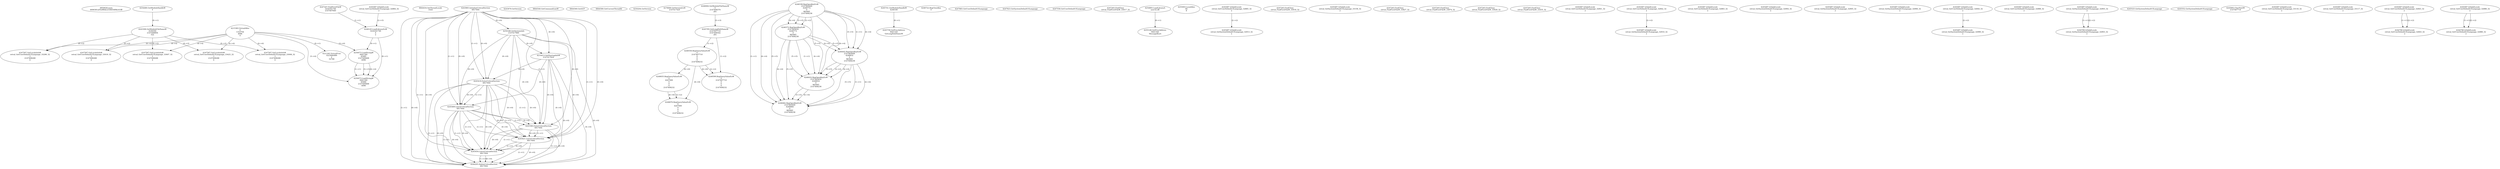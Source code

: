// Global SCDG with merge call
digraph {
	0 [label="6850628.main
0006381a05e9f0dc2336454f0bc41fff"]
	1 [label="4254480.GetModuleHandleW
0"]
	2 [label="6844434.SetThreadLocale
1024"]
	3 [label="4243965.InitializeCriticalSection
6917004"]
	4 [label="4243979.GetVersion
"]
	5 [label="4250188.GetSystemInfo
2147417660"]
	3 -> 5 [label="(0-->0)"]
	6 [label="6844540.GetCommandLineW
"]
	7 [label="4214413.GetStartupInfoW
2147417624"]
	3 -> 7 [label="(0-->0)"]
	5 -> 7 [label="(0-->0)"]
	8 [label="6844560.GetACP
"]
	9 [label="6844580.GetCurrentThreadId
"]
	10 [label="4250204.GetVersion
"]
	11 [label="4276690.GetVersionExW
2147417420"]
	12 [label="4243306.GetModuleFileNameW
4194304
2147408904
522"]
	1 -> 12 [label="(0-->1)"]
	13 [label="4248064.GetModuleFileNameW
0
2147408370
261"]
	14 [label="4215383.VirtualAlloc
0
1310704
4096
4"]
	15 [label="4246338.RegOpenKeyExW
2147483649
4246772
0
983065
2147408236"]
	16 [label="4246372.RegOpenKeyExW
2147483650
4246772
0
983065
2147408236"]
	15 -> 16 [label="(2-->2)"]
	15 -> 16 [label="(4-->4)"]
	15 -> 16 [label="(5-->5)"]
	17 [label="4245741.GetModuleHandleW
4246160"]
	18 [label="4245758.GetProcAddress
9441320
GetLongPathNameW"]
	17 -> 18 [label="(0-->1)"]
	19 [label="4245785.GetLongPathNameW
2147407710
2147406542
261"]
	13 -> 19 [label="(3-->3)"]
	20 [label="4246556.RegQueryValueExW
0
2147407710
0
0
0
2147408232"]
	19 -> 20 [label="(1-->2)"]
	21 [label="4246599.RegQueryValueExW
0
2147407710
0
0
0
2147408232"]
	19 -> 21 [label="(1-->2)"]
	20 -> 21 [label="(2-->2)"]
	20 -> 21 [label="(6-->6)"]
	22 [label="4246722.RegCloseKey
0"]
	23 [label="4247883.GetUserDefaultUILanguage
"]
	24 [label="4245418.EnterCriticalSection
6917004"]
	3 -> 24 [label="(1-->1)"]
	3 -> 24 [label="(0-->0)"]
	5 -> 24 [label="(0-->0)"]
	7 -> 24 [label="(0-->0)"]
	25 [label="4245469.LeaveCriticalSection
6917004"]
	3 -> 25 [label="(1-->1)"]
	24 -> 25 [label="(1-->1)"]
	3 -> 25 [label="(0-->0)"]
	5 -> 25 [label="(0-->0)"]
	7 -> 25 [label="(0-->0)"]
	24 -> 25 [label="(0-->0)"]
	26 [label="4245487.IsValidLocale
retval_GetUserDefaultUILanguage_32864_32
2"]
	27 [label="4245580.EnterCriticalSection
6917004"]
	3 -> 27 [label="(1-->1)"]
	24 -> 27 [label="(1-->1)"]
	25 -> 27 [label="(1-->1)"]
	3 -> 27 [label="(0-->0)"]
	5 -> 27 [label="(0-->0)"]
	7 -> 27 [label="(0-->0)"]
	24 -> 27 [label="(0-->0)"]
	25 -> 27 [label="(0-->0)"]
	28 [label="4245621.LeaveCriticalSection
6917004"]
	3 -> 28 [label="(1-->1)"]
	24 -> 28 [label="(1-->1)"]
	25 -> 28 [label="(1-->1)"]
	27 -> 28 [label="(1-->1)"]
	3 -> 28 [label="(0-->0)"]
	5 -> 28 [label="(0-->0)"]
	7 -> 28 [label="(0-->0)"]
	24 -> 28 [label="(0-->0)"]
	25 -> 28 [label="(0-->0)"]
	27 -> 28 [label="(0-->0)"]
	29 [label="4247923.GetSystemDefaultUILanguage
"]
	30 [label="4245454.LeaveCriticalSection
6917004"]
	3 -> 30 [label="(1-->1)"]
	24 -> 30 [label="(1-->1)"]
	25 -> 30 [label="(1-->1)"]
	27 -> 30 [label="(1-->1)"]
	28 -> 30 [label="(1-->1)"]
	3 -> 30 [label="(0-->0)"]
	5 -> 30 [label="(0-->0)"]
	7 -> 30 [label="(0-->0)"]
	24 -> 30 [label="(0-->0)"]
	25 -> 30 [label="(0-->0)"]
	27 -> 30 [label="(0-->0)"]
	28 -> 30 [label="(0-->0)"]
	31 [label="4247558.GetUserDefaultUILanguage
"]
	32 [label="4247567.GetLocaleInfoW
retval_GetUserDefaultUILanguage_33007_32
3
2147408268
4"]
	12 -> 32 [label="(0-->2)"]
	14 -> 32 [label="(4-->4)"]
	33 [label="4247247.FindFirstFileW
3224341740
2147407640"]
	34 [label="4247263.FindClose
retval_FindFirstFileW_33017_32"]
	35 [label="4248145.LoadLibraryExW
3224341740
0
2"]
	33 -> 35 [label="(1-->1)"]
	26 -> 35 [label="(2-->3)"]
	36 [label="4250073.LoadStringW
9441340
65485
2147409468
4096"]
	35 -> 36 [label="(0-->1)"]
	14 -> 36 [label="(3-->4)"]
	37 [label="4250073.LoadStringW
9441340
65484
2147409468
4096"]
	35 -> 37 [label="(0-->1)"]
	36 -> 37 [label="(1-->1)"]
	36 -> 37 [label="(3-->3)"]
	14 -> 37 [label="(3-->4)"]
	36 -> 37 [label="(4-->4)"]
	38 [label="4254893.LoadLibraryA
user32.dll"]
	39 [label="4255003.LocalAlloc
64
8"]
	40 [label="4255148.GetProcAddress
9441344
MessageBoxA"]
	38 -> 40 [label="(0-->1)"]
	41 [label="4244205.DeleteCriticalSection
6917004"]
	3 -> 41 [label="(1-->1)"]
	24 -> 41 [label="(1-->1)"]
	25 -> 41 [label="(1-->1)"]
	27 -> 41 [label="(1-->1)"]
	28 -> 41 [label="(1-->1)"]
	30 -> 41 [label="(1-->1)"]
	3 -> 41 [label="(0-->0)"]
	5 -> 41 [label="(0-->0)"]
	7 -> 41 [label="(0-->0)"]
	24 -> 41 [label="(0-->0)"]
	25 -> 41 [label="(0-->0)"]
	27 -> 41 [label="(0-->0)"]
	28 -> 41 [label="(0-->0)"]
	30 -> 41 [label="(0-->0)"]
	42 [label="4221262.VirtualFree
3223060480
0
32768"]
	14 -> 42 [label="(0-->1)"]
	43 [label="4245487.IsValidLocale
retval_GetUserDefaultUILanguage_32865_32
2"]
	44 [label="4247567.GetLocaleInfoW
retval_GetUserDefaultUILanguage_33008_32
3
2147408268
4"]
	12 -> 44 [label="(0-->2)"]
	14 -> 44 [label="(4-->4)"]
	45 [label="4247263.FindClose
retval_FindFirstFileW_33018_32"]
	46 [label="4246635.RegQueryValueExW
0
4247000
0
0
0
2147408232"]
	20 -> 46 [label="(6-->6)"]
	47 [label="4246676.RegQueryValueExW
0
4247000
0
0
0
2147408232"]
	46 -> 47 [label="(2-->2)"]
	20 -> 47 [label="(6-->6)"]
	46 -> 47 [label="(6-->6)"]
	48 [label="4245487.IsValidLocale
retval_GetSystemDefaultUILanguage_33158_32
2"]
	49 [label="4247567.GetLocaleInfoW
retval_GetUserDefaultUILanguage_33296_32
3
2147408268
4"]
	12 -> 49 [label="(0-->2)"]
	14 -> 49 [label="(4-->4)"]
	50 [label="4247263.FindClose
retval_FindFirstFileW_33827_32"]
	51 [label="4247263.FindClose
retval_FindFirstFileW_33874_32"]
	52 [label="4247567.GetLocaleInfoW
retval_GetUserDefaultUILanguage_33019_32
3
2147408268
4"]
	12 -> 52 [label="(0-->2)"]
	14 -> 52 [label="(4-->4)"]
	53 [label="4247263.FindClose
retval_FindFirstFileW_33029_32"]
	54 [label="4247567.GetLocaleInfoW
retval_GetUserDefaultUILanguage_33425_32
3
2147408268
4"]
	12 -> 54 [label="(0-->2)"]
	14 -> 54 [label="(4-->4)"]
	55 [label="4247263.FindClose
retval_FindFirstFileW_33435_32"]
	56 [label="4245487.IsValidLocale
retval_GetUserDefaultUILanguage_32841_32
2"]
	57 [label="4245487.IsValidLocale
retval_GetUserDefaultUILanguage_32842_32
2"]
	58 [label="4246402.RegOpenKeyExW
2147483649
4246832
0
983065
2147408236"]
	15 -> 58 [label="(1-->1)"]
	15 -> 58 [label="(4-->4)"]
	16 -> 58 [label="(4-->4)"]
	15 -> 58 [label="(5-->5)"]
	16 -> 58 [label="(5-->5)"]
	59 [label="4246432.RegOpenKeyExW
2147483650
4246832
0
983065
2147408236"]
	16 -> 59 [label="(1-->1)"]
	58 -> 59 [label="(2-->2)"]
	15 -> 59 [label="(4-->4)"]
	16 -> 59 [label="(4-->4)"]
	58 -> 59 [label="(4-->4)"]
	15 -> 59 [label="(5-->5)"]
	16 -> 59 [label="(5-->5)"]
	58 -> 59 [label="(5-->5)"]
	60 [label="4245487.IsValidLocale
retval_GetUserDefaultUILanguage_32863_32
2"]
	61 [label="4245487.IsValidLocale
retval_GetSystemDefaultUILanguage_32904_32
2"]
	62 [label="4245487.IsValidLocale
retval_GetSystemDefaultUILanguage_32905_32
2"]
	63 [label="4245487.IsValidLocale
retval_GetSystemDefaultUILanguage_32906_32
2"]
	64 [label="4245487.IsValidLocale
retval_GetUserDefaultUILanguage_32844_32
2"]
	65 [label="4245487.IsValidLocale
retval_GetUserDefaultUILanguage_32888_32
2"]
	66 [label="4245487.IsValidLocale
retval_GetSystemDefaultUILanguage_32910_32
2"]
	57 -> 66 [label="(2-->2)"]
	67 [label="4245487.IsValidLocale
retval_GetSystemDefaultUILanguage_32913_32
2"]
	43 -> 67 [label="(2-->2)"]
	68 [label="4245487.IsValidLocale
retval_GetSystemDefaultUILanguage_32903_32
2"]
	69 [label="4244766.IsValidLocale
retval_GetSystemDefaultUILanguage_32903_32
2"]
	68 -> 69 [label="(1-->1)"]
	68 -> 69 [label="(2-->2)"]
	70 [label="4245525.GetSystemDefaultUILanguage
"]
	71 [label="4245552.GetSystemDefaultUILanguage
"]
	72 [label="4245487.IsValidLocale
retval_GetSystemDefaultUILanguage_32999_32
2"]
	64 -> 72 [label="(2-->2)"]
	73 [label="4245683.CharNextW
2147407716"]
	74 [label="4245487.IsValidLocale
retval_GetUserDefaultUILanguage_33116_32
2"]
	75 [label="4246462.RegOpenKeyExW
2147483649
4246884
0
983065
2147408236"]
	15 -> 75 [label="(1-->1)"]
	58 -> 75 [label="(1-->1)"]
	15 -> 75 [label="(4-->4)"]
	16 -> 75 [label="(4-->4)"]
	58 -> 75 [label="(4-->4)"]
	59 -> 75 [label="(4-->4)"]
	15 -> 75 [label="(5-->5)"]
	16 -> 75 [label="(5-->5)"]
	58 -> 75 [label="(5-->5)"]
	59 -> 75 [label="(5-->5)"]
	76 [label="4245487.IsValidLocale
retval_GetUserDefaultUILanguage_33117_32
2"]
	77 [label="4245487.IsValidLocale
retval_GetUserDefaultUILanguage_32843_32
2"]
	78 [label="4244766.IsValidLocale
retval_GetUserDefaultUILanguage_32843_32
2"]
	77 -> 78 [label="(1-->1)"]
	77 -> 78 [label="(2-->2)"]
	79 [label="4245487.IsValidLocale
retval_GetUserDefaultUILanguage_32886_32
2"]
	80 [label="4244766.IsValidLocale
retval_GetUserDefaultUILanguage_32886_32
2"]
	79 -> 80 [label="(1-->1)"]
	79 -> 80 [label="(2-->2)"]
}
